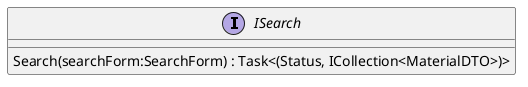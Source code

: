 @startuml
interface ISearch {
    Search(searchForm:SearchForm) : Task<(Status, ICollection<MaterialDTO>)>
}
@enduml
